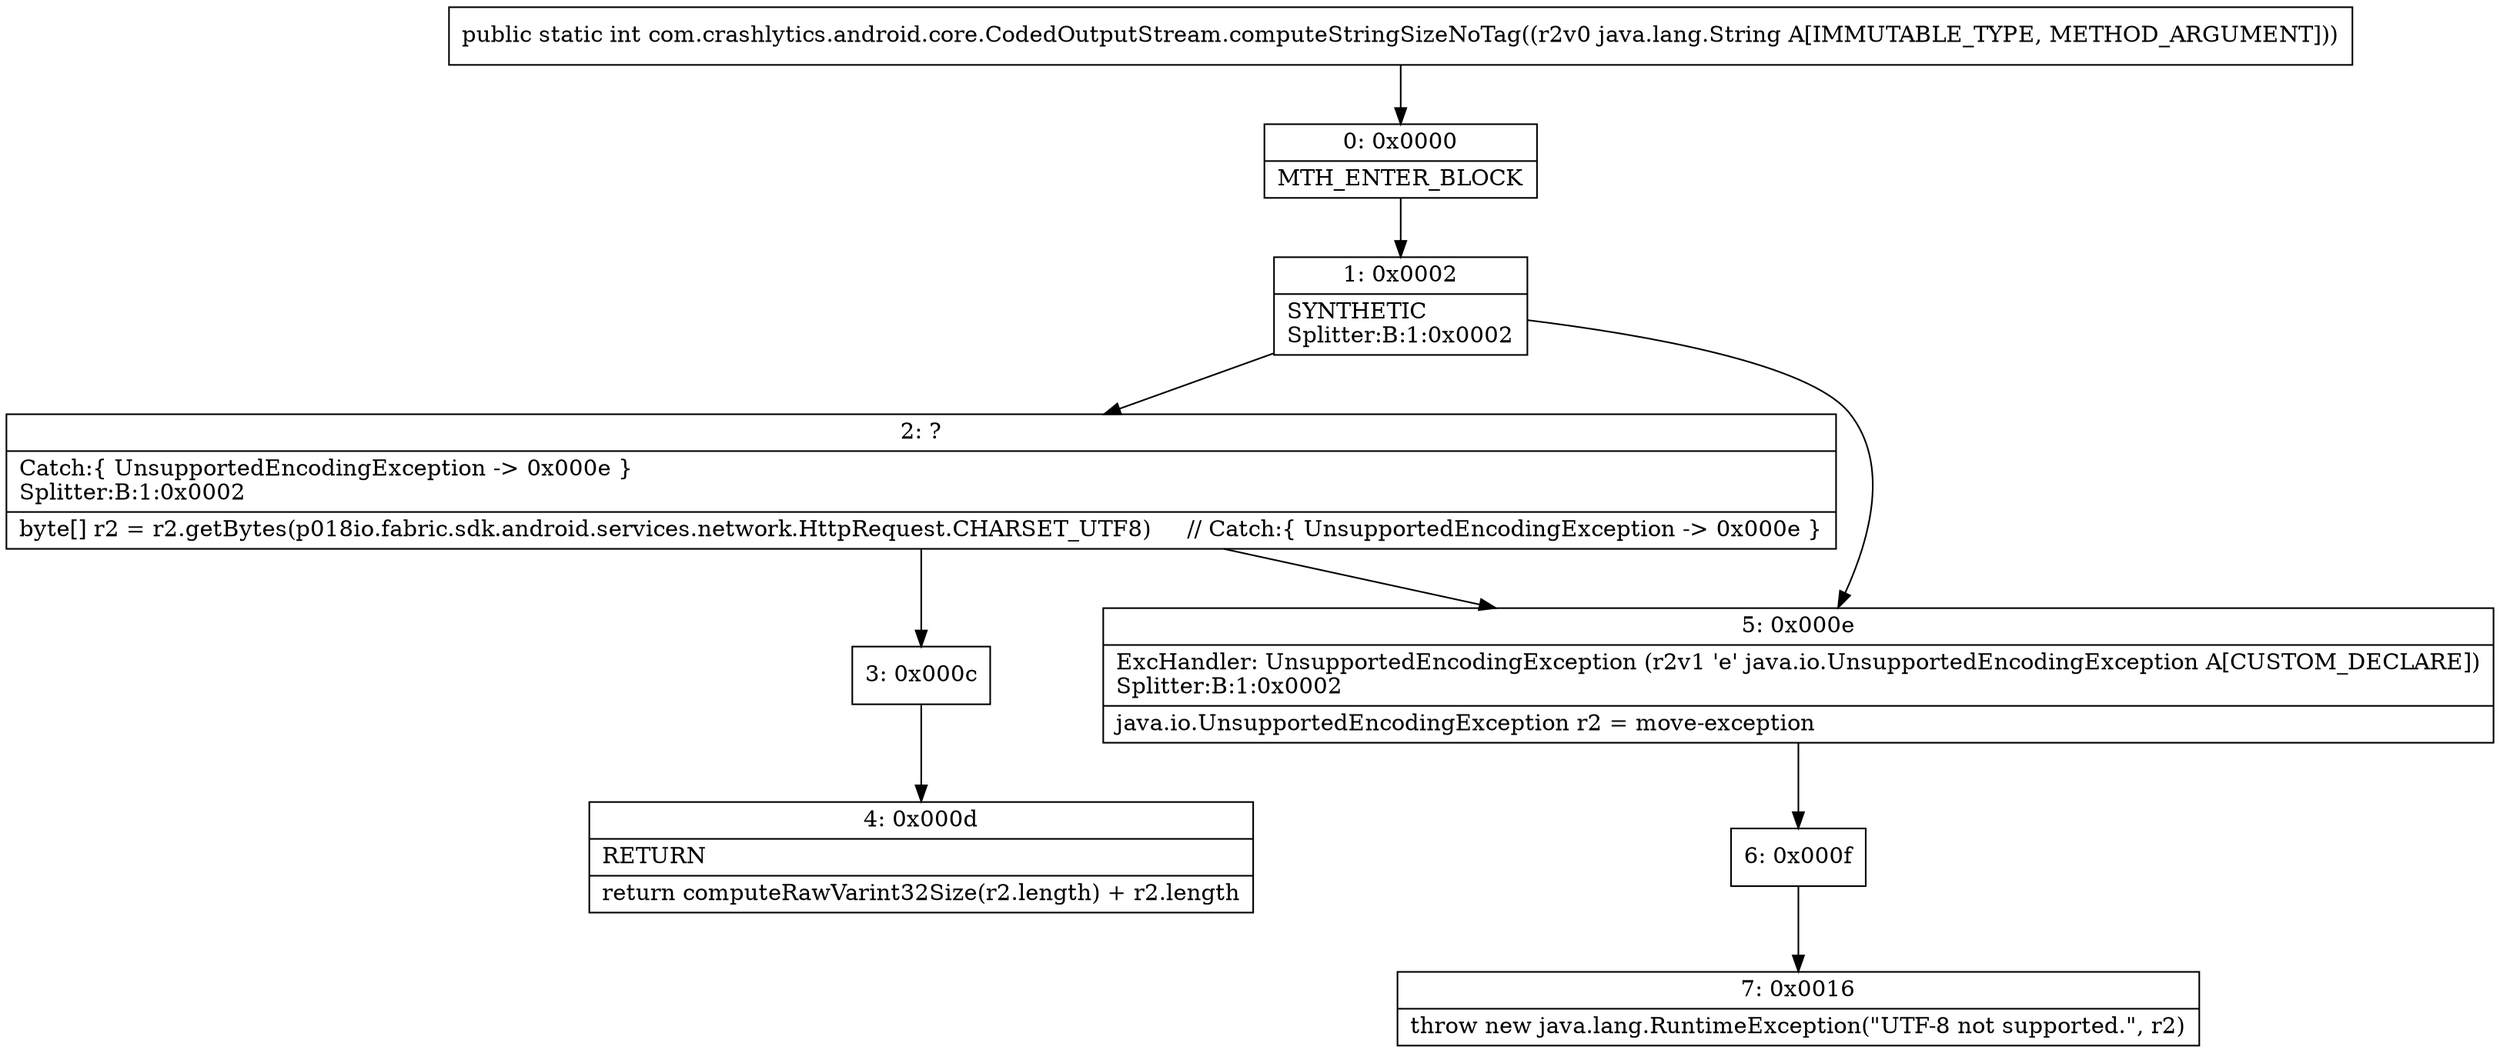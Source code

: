 digraph "CFG forcom.crashlytics.android.core.CodedOutputStream.computeStringSizeNoTag(Ljava\/lang\/String;)I" {
Node_0 [shape=record,label="{0\:\ 0x0000|MTH_ENTER_BLOCK\l}"];
Node_1 [shape=record,label="{1\:\ 0x0002|SYNTHETIC\lSplitter:B:1:0x0002\l}"];
Node_2 [shape=record,label="{2\:\ ?|Catch:\{ UnsupportedEncodingException \-\> 0x000e \}\lSplitter:B:1:0x0002\l|byte[] r2 = r2.getBytes(p018io.fabric.sdk.android.services.network.HttpRequest.CHARSET_UTF8)     \/\/ Catch:\{ UnsupportedEncodingException \-\> 0x000e \}\l}"];
Node_3 [shape=record,label="{3\:\ 0x000c}"];
Node_4 [shape=record,label="{4\:\ 0x000d|RETURN\l|return computeRawVarint32Size(r2.length) + r2.length\l}"];
Node_5 [shape=record,label="{5\:\ 0x000e|ExcHandler: UnsupportedEncodingException (r2v1 'e' java.io.UnsupportedEncodingException A[CUSTOM_DECLARE])\lSplitter:B:1:0x0002\l|java.io.UnsupportedEncodingException r2 = move\-exception\l}"];
Node_6 [shape=record,label="{6\:\ 0x000f}"];
Node_7 [shape=record,label="{7\:\ 0x0016|throw new java.lang.RuntimeException(\"UTF\-8 not supported.\", r2)\l}"];
MethodNode[shape=record,label="{public static int com.crashlytics.android.core.CodedOutputStream.computeStringSizeNoTag((r2v0 java.lang.String A[IMMUTABLE_TYPE, METHOD_ARGUMENT])) }"];
MethodNode -> Node_0;
Node_0 -> Node_1;
Node_1 -> Node_2;
Node_1 -> Node_5;
Node_2 -> Node_3;
Node_2 -> Node_5;
Node_3 -> Node_4;
Node_5 -> Node_6;
Node_6 -> Node_7;
}

